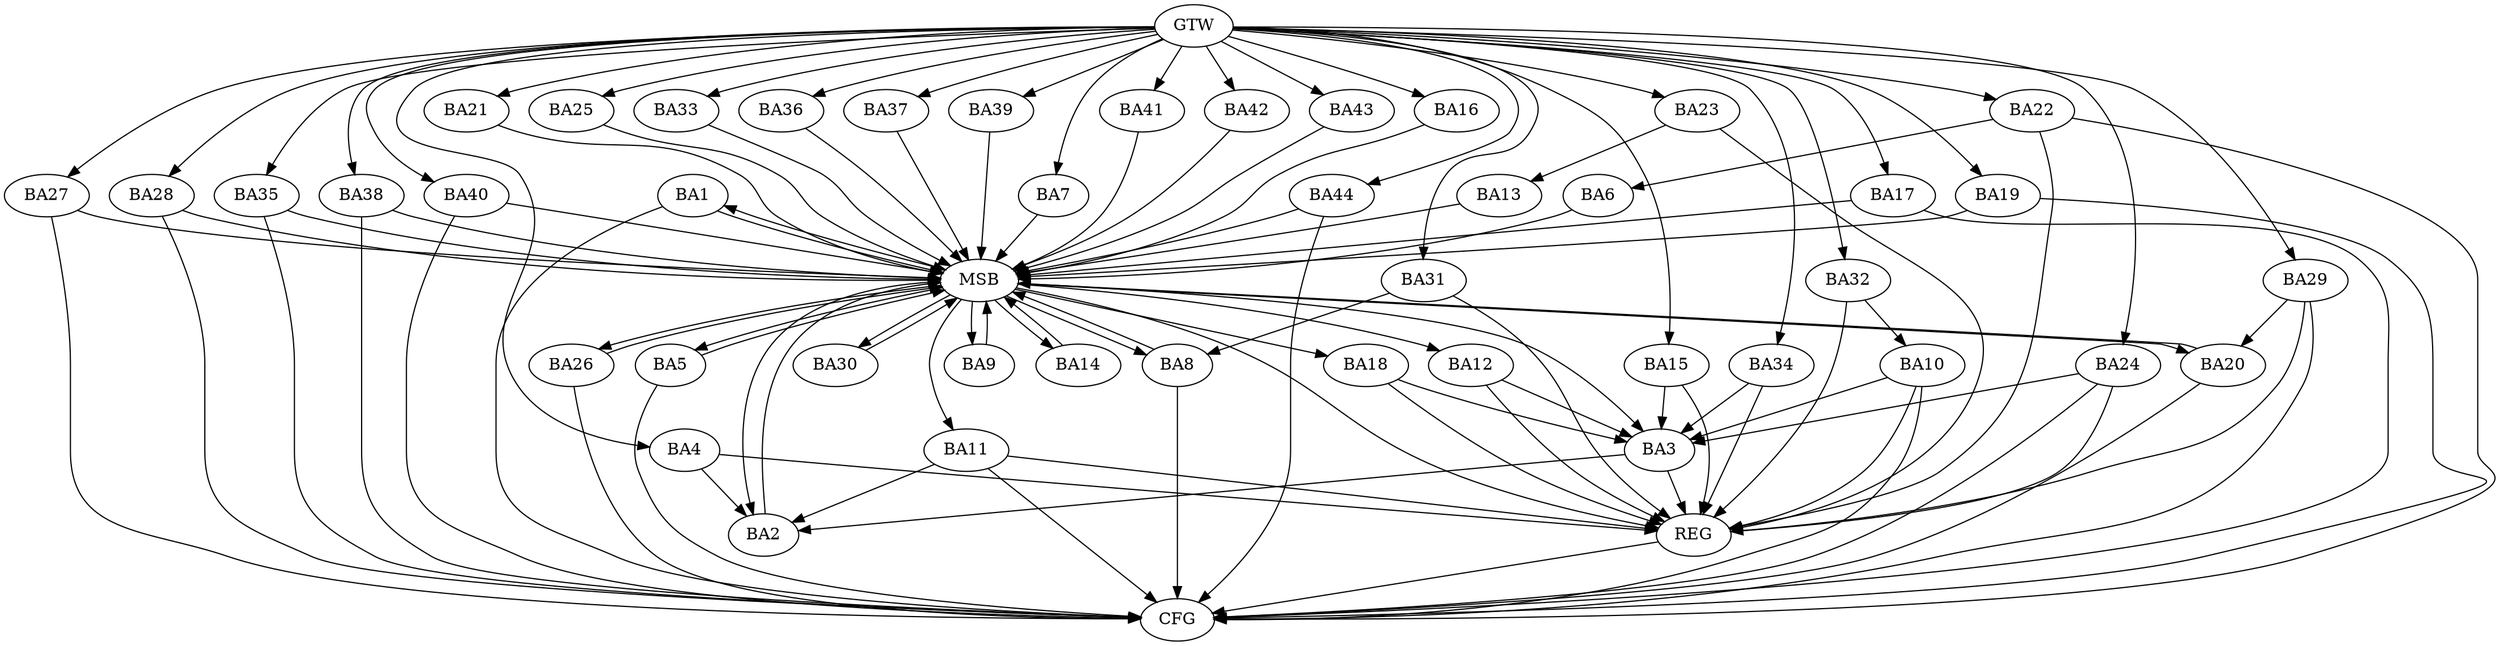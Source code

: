 strict digraph G {
  BA1 [ label="BA1" ];
  BA2 [ label="BA2" ];
  BA3 [ label="BA3" ];
  BA4 [ label="BA4" ];
  BA5 [ label="BA5" ];
  BA6 [ label="BA6" ];
  BA7 [ label="BA7" ];
  BA8 [ label="BA8" ];
  BA9 [ label="BA9" ];
  BA10 [ label="BA10" ];
  BA11 [ label="BA11" ];
  BA12 [ label="BA12" ];
  BA13 [ label="BA13" ];
  BA14 [ label="BA14" ];
  BA15 [ label="BA15" ];
  BA16 [ label="BA16" ];
  BA17 [ label="BA17" ];
  BA18 [ label="BA18" ];
  BA19 [ label="BA19" ];
  BA20 [ label="BA20" ];
  BA21 [ label="BA21" ];
  BA22 [ label="BA22" ];
  BA23 [ label="BA23" ];
  BA24 [ label="BA24" ];
  BA25 [ label="BA25" ];
  BA26 [ label="BA26" ];
  BA27 [ label="BA27" ];
  BA28 [ label="BA28" ];
  BA29 [ label="BA29" ];
  BA30 [ label="BA30" ];
  BA31 [ label="BA31" ];
  BA32 [ label="BA32" ];
  BA33 [ label="BA33" ];
  BA34 [ label="BA34" ];
  BA35 [ label="BA35" ];
  BA36 [ label="BA36" ];
  BA37 [ label="BA37" ];
  BA38 [ label="BA38" ];
  BA39 [ label="BA39" ];
  BA40 [ label="BA40" ];
  BA41 [ label="BA41" ];
  BA42 [ label="BA42" ];
  BA43 [ label="BA43" ];
  BA44 [ label="BA44" ];
  GTW [ label="GTW" ];
  REG [ label="REG" ];
  MSB [ label="MSB" ];
  CFG [ label="CFG" ];
  BA3 -> BA2;
  BA4 -> BA2;
  BA10 -> BA3;
  BA11 -> BA2;
  BA12 -> BA3;
  BA15 -> BA3;
  BA18 -> BA3;
  BA22 -> BA6;
  BA23 -> BA13;
  BA24 -> BA3;
  BA29 -> BA20;
  BA31 -> BA8;
  BA32 -> BA10;
  BA34 -> BA3;
  GTW -> BA4;
  GTW -> BA7;
  GTW -> BA15;
  GTW -> BA16;
  GTW -> BA17;
  GTW -> BA19;
  GTW -> BA21;
  GTW -> BA22;
  GTW -> BA23;
  GTW -> BA24;
  GTW -> BA25;
  GTW -> BA27;
  GTW -> BA28;
  GTW -> BA29;
  GTW -> BA31;
  GTW -> BA32;
  GTW -> BA33;
  GTW -> BA34;
  GTW -> BA35;
  GTW -> BA36;
  GTW -> BA37;
  GTW -> BA38;
  GTW -> BA39;
  GTW -> BA40;
  GTW -> BA41;
  GTW -> BA42;
  GTW -> BA43;
  GTW -> BA44;
  BA3 -> REG;
  BA4 -> REG;
  BA10 -> REG;
  BA11 -> REG;
  BA12 -> REG;
  BA15 -> REG;
  BA18 -> REG;
  BA22 -> REG;
  BA23 -> REG;
  BA24 -> REG;
  BA29 -> REG;
  BA31 -> REG;
  BA32 -> REG;
  BA34 -> REG;
  BA1 -> MSB;
  MSB -> BA2;
  MSB -> REG;
  BA2 -> MSB;
  MSB -> BA1;
  BA5 -> MSB;
  BA6 -> MSB;
  MSB -> BA3;
  BA7 -> MSB;
  BA8 -> MSB;
  BA9 -> MSB;
  BA13 -> MSB;
  MSB -> BA8;
  BA14 -> MSB;
  BA16 -> MSB;
  MSB -> BA9;
  BA17 -> MSB;
  BA19 -> MSB;
  BA20 -> MSB;
  MSB -> BA12;
  BA21 -> MSB;
  MSB -> BA18;
  BA25 -> MSB;
  MSB -> BA5;
  BA26 -> MSB;
  BA27 -> MSB;
  MSB -> BA14;
  BA28 -> MSB;
  BA30 -> MSB;
  BA33 -> MSB;
  BA35 -> MSB;
  BA36 -> MSB;
  BA37 -> MSB;
  BA38 -> MSB;
  BA39 -> MSB;
  BA40 -> MSB;
  MSB -> BA20;
  BA41 -> MSB;
  MSB -> BA26;
  BA42 -> MSB;
  MSB -> BA11;
  BA43 -> MSB;
  BA44 -> MSB;
  MSB -> BA30;
  BA24 -> CFG;
  BA10 -> CFG;
  BA11 -> CFG;
  BA20 -> CFG;
  BA19 -> CFG;
  BA26 -> CFG;
  BA40 -> CFG;
  BA35 -> CFG;
  BA28 -> CFG;
  BA8 -> CFG;
  BA38 -> CFG;
  BA44 -> CFG;
  BA17 -> CFG;
  BA29 -> CFG;
  BA22 -> CFG;
  BA5 -> CFG;
  BA27 -> CFG;
  BA1 -> CFG;
  REG -> CFG;
}
